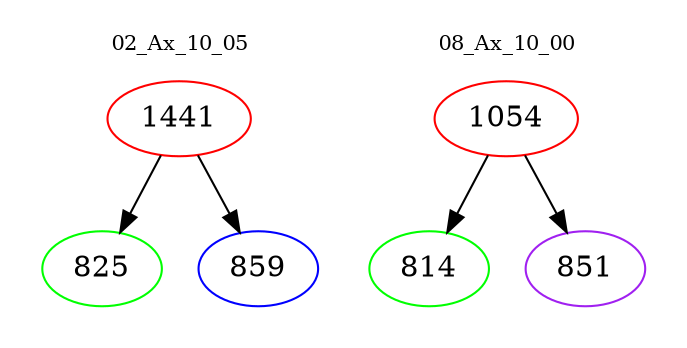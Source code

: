 digraph{
subgraph cluster_0 {
color = white
label = "02_Ax_10_05";
fontsize=10;
T0_1441 [label="1441", color="red"]
T0_1441 -> T0_825 [color="black"]
T0_825 [label="825", color="green"]
T0_1441 -> T0_859 [color="black"]
T0_859 [label="859", color="blue"]
}
subgraph cluster_1 {
color = white
label = "08_Ax_10_00";
fontsize=10;
T1_1054 [label="1054", color="red"]
T1_1054 -> T1_814 [color="black"]
T1_814 [label="814", color="green"]
T1_1054 -> T1_851 [color="black"]
T1_851 [label="851", color="purple"]
}
}
